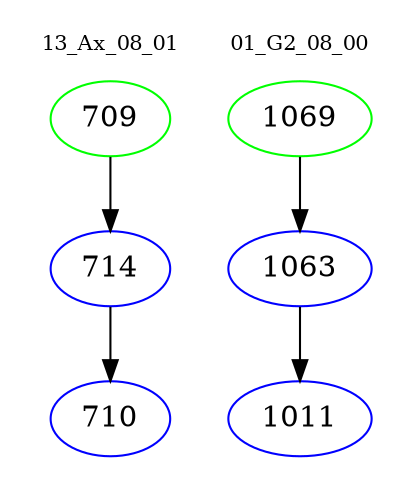 digraph{
subgraph cluster_0 {
color = white
label = "13_Ax_08_01";
fontsize=10;
T0_709 [label="709", color="green"]
T0_709 -> T0_714 [color="black"]
T0_714 [label="714", color="blue"]
T0_714 -> T0_710 [color="black"]
T0_710 [label="710", color="blue"]
}
subgraph cluster_1 {
color = white
label = "01_G2_08_00";
fontsize=10;
T1_1069 [label="1069", color="green"]
T1_1069 -> T1_1063 [color="black"]
T1_1063 [label="1063", color="blue"]
T1_1063 -> T1_1011 [color="black"]
T1_1011 [label="1011", color="blue"]
}
}
